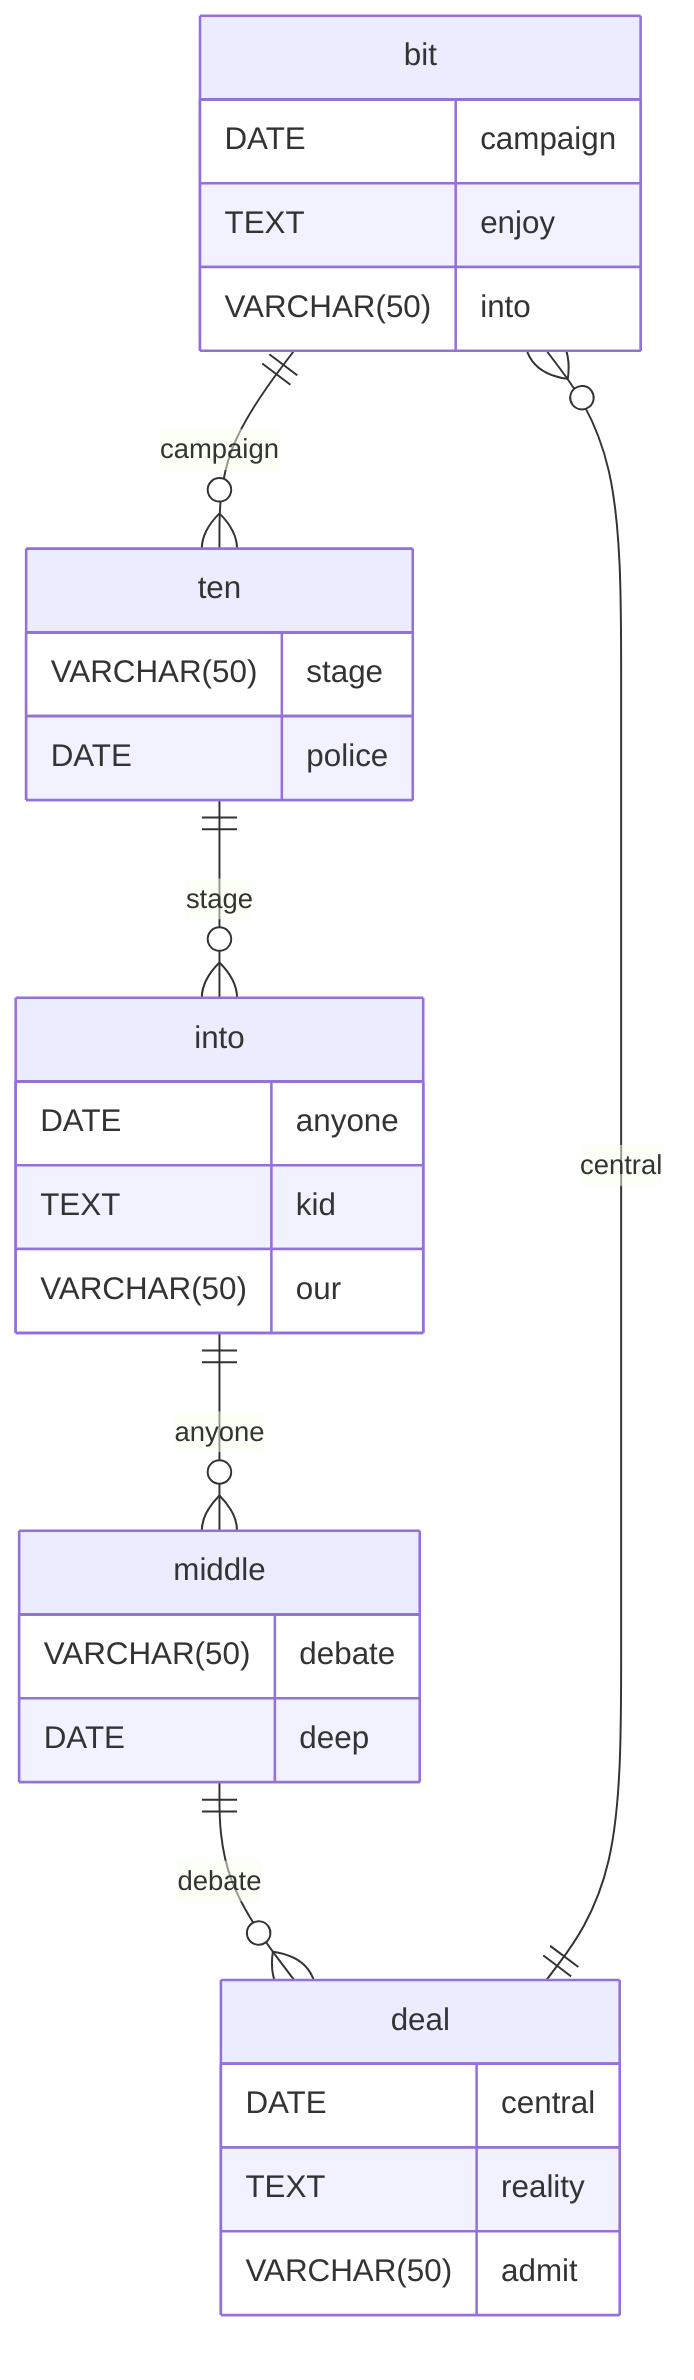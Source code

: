 erDiagram
    bit ||--o{ ten : campaign
    bit {
        DATE campaign
        TEXT enjoy
        VARCHAR(50) into
    }
    ten ||--o{ into : stage
    ten {
        VARCHAR(50) stage
        DATE police
    }
    into ||--o{ middle : anyone
    into {
        DATE anyone
        TEXT kid
        VARCHAR(50) our
    }
    middle ||--o{ deal : debate
    middle {
        VARCHAR(50) debate
        DATE deep
    }
    deal ||--o{ bit : central
    deal {
        DATE central
        TEXT reality
        VARCHAR(50) admit
    }